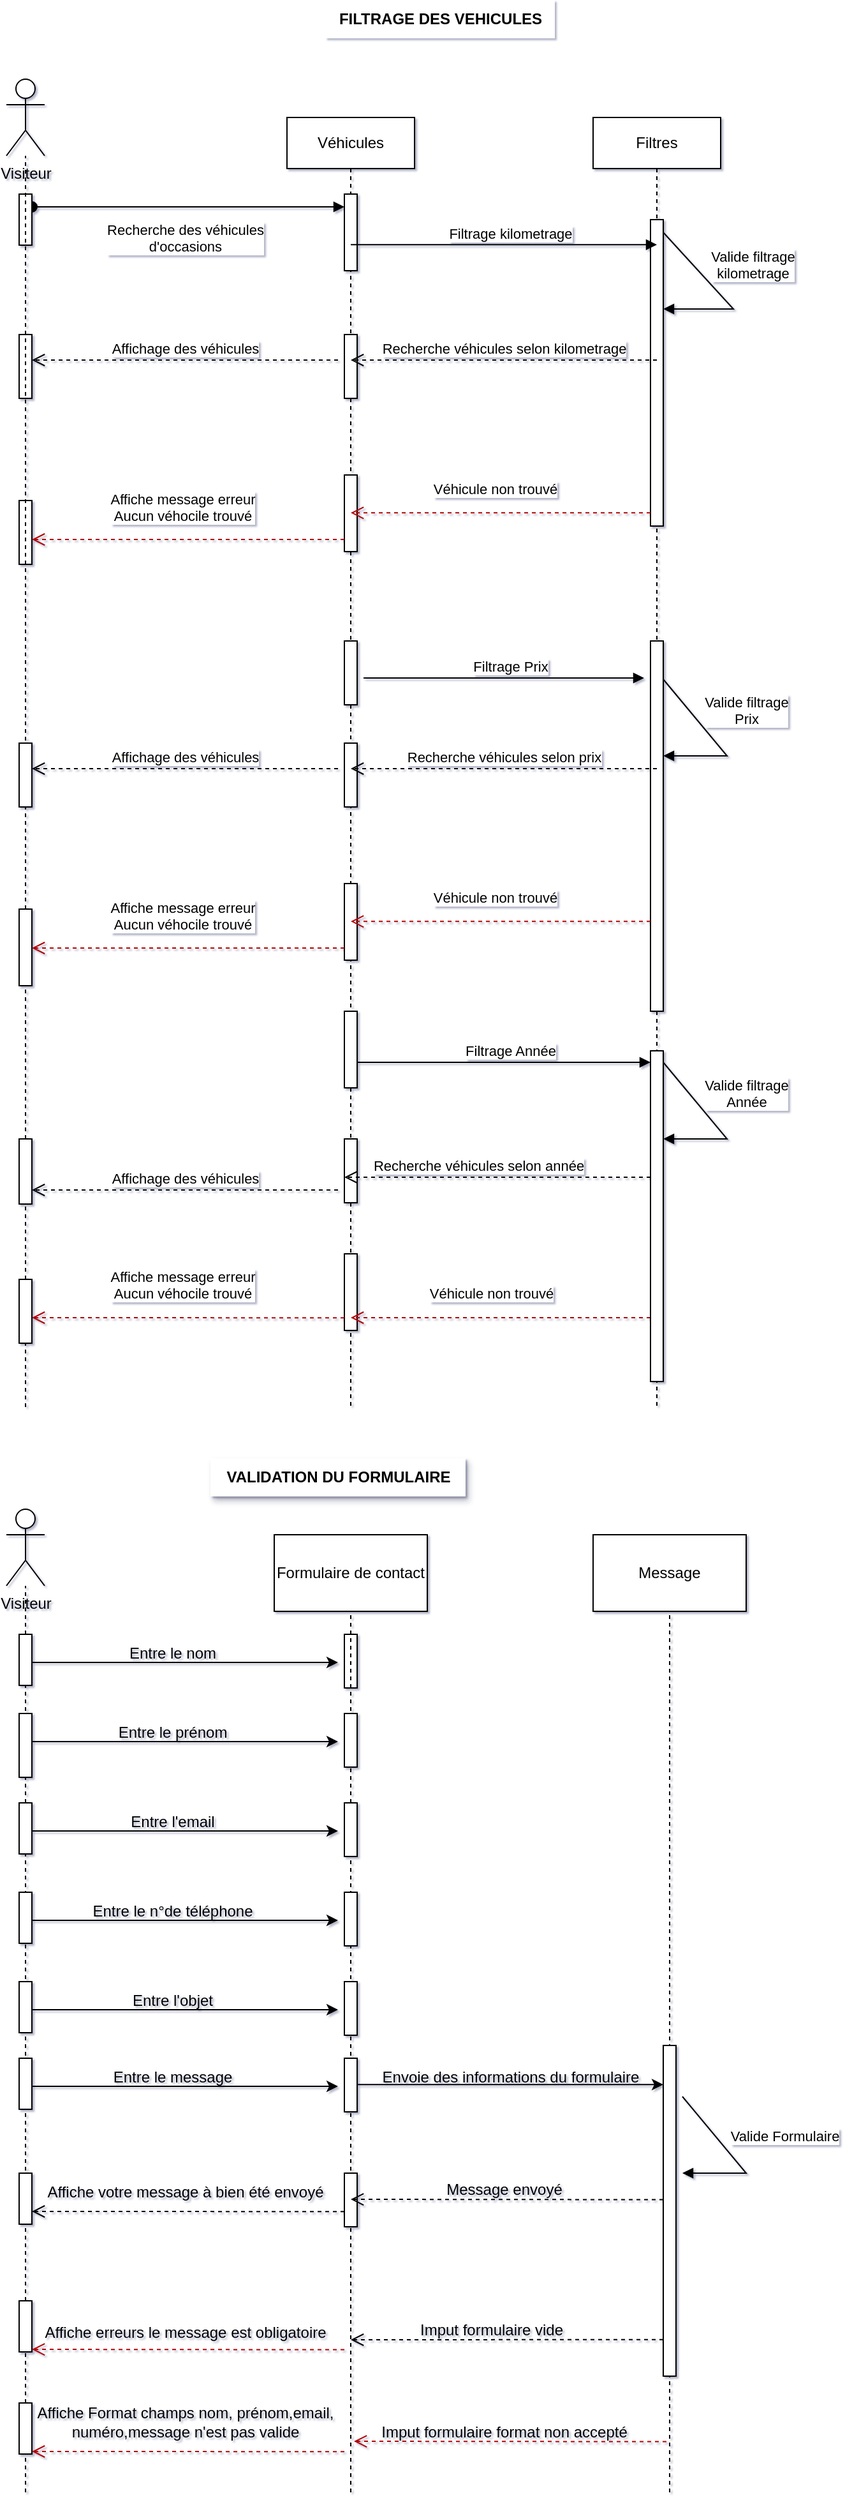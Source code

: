 <mxfile version="23.1.5" type="device">
  <diagram name="Page-1" id="2YBvvXClWsGukQMizWep">
    <mxGraphModel dx="989" dy="542" grid="1" gridSize="10" guides="1" tooltips="1" connect="1" arrows="1" fold="1" page="1" pageScale="1" pageWidth="850" pageHeight="1100" math="0" shadow="1">
      <root>
        <mxCell id="0" />
        <mxCell id="1" parent="0" />
        <mxCell id="aM9ryv3xv72pqoxQDRHE-1" value="Véhicules" style="shape=umlLifeline;perimeter=lifelinePerimeter;whiteSpace=wrap;html=1;container=0;dropTarget=0;collapsible=0;recursiveResize=0;outlineConnect=0;portConstraint=eastwest;newEdgeStyle={&quot;edgeStyle&quot;:&quot;elbowEdgeStyle&quot;,&quot;elbow&quot;:&quot;vertical&quot;,&quot;curved&quot;:0,&quot;rounded&quot;:0};" parent="1" vertex="1">
          <mxGeometry x="280" y="110" width="100" height="1010" as="geometry" />
        </mxCell>
        <mxCell id="aM9ryv3xv72pqoxQDRHE-3" value="Recherche des véhicules&lt;br&gt;d&#39;occasions" style="html=1;verticalAlign=bottom;startArrow=oval;endArrow=block;startSize=8;edgeStyle=elbowEdgeStyle;elbow=vertical;curved=0;rounded=0;" parent="aM9ryv3xv72pqoxQDRHE-1" edge="1" source="zhSEkcnn1pgGAwgqGLgB-6">
          <mxGeometry x="-0.022" y="-40" relative="1" as="geometry">
            <mxPoint x="-15" y="70" as="sourcePoint" />
            <mxPoint x="45" y="70.069" as="targetPoint" />
            <mxPoint as="offset" />
          </mxGeometry>
        </mxCell>
        <mxCell id="aM9ryv3xv72pqoxQDRHE-4" value="" style="html=1;points=[];perimeter=orthogonalPerimeter;outlineConnect=0;targetShapes=umlLifeline;portConstraint=eastwest;newEdgeStyle={&quot;edgeStyle&quot;:&quot;elbowEdgeStyle&quot;,&quot;elbow&quot;:&quot;vertical&quot;,&quot;curved&quot;:0,&quot;rounded&quot;:0};" parent="aM9ryv3xv72pqoxQDRHE-1" vertex="1">
          <mxGeometry x="45" y="170" width="10" height="50" as="geometry" />
        </mxCell>
        <mxCell id="zhSEkcnn1pgGAwgqGLgB-9" value="" style="html=1;points=[];perimeter=orthogonalPerimeter;outlineConnect=0;targetShapes=umlLifeline;portConstraint=eastwest;newEdgeStyle={&quot;edgeStyle&quot;:&quot;elbowEdgeStyle&quot;,&quot;elbow&quot;:&quot;vertical&quot;,&quot;curved&quot;:0,&quot;rounded&quot;:0};" vertex="1" parent="aM9ryv3xv72pqoxQDRHE-1">
          <mxGeometry x="45" y="60" width="10" height="60" as="geometry" />
        </mxCell>
        <mxCell id="zhSEkcnn1pgGAwgqGLgB-13" value="" style="html=1;points=[];perimeter=orthogonalPerimeter;outlineConnect=0;targetShapes=umlLifeline;portConstraint=eastwest;newEdgeStyle={&quot;edgeStyle&quot;:&quot;elbowEdgeStyle&quot;,&quot;elbow&quot;:&quot;vertical&quot;,&quot;curved&quot;:0,&quot;rounded&quot;:0};" vertex="1" parent="aM9ryv3xv72pqoxQDRHE-1">
          <mxGeometry x="45" y="280" width="10" height="60" as="geometry" />
        </mxCell>
        <mxCell id="zhSEkcnn1pgGAwgqGLgB-16" value="" style="html=1;points=[];perimeter=orthogonalPerimeter;outlineConnect=0;targetShapes=umlLifeline;portConstraint=eastwest;newEdgeStyle={&quot;edgeStyle&quot;:&quot;elbowEdgeStyle&quot;,&quot;elbow&quot;:&quot;vertical&quot;,&quot;curved&quot;:0,&quot;rounded&quot;:0};" vertex="1" parent="aM9ryv3xv72pqoxQDRHE-1">
          <mxGeometry x="45" y="410" width="10" height="50" as="geometry" />
        </mxCell>
        <mxCell id="zhSEkcnn1pgGAwgqGLgB-49" value="" style="html=1;points=[];perimeter=orthogonalPerimeter;outlineConnect=0;targetShapes=umlLifeline;portConstraint=eastwest;newEdgeStyle={&quot;edgeStyle&quot;:&quot;elbowEdgeStyle&quot;,&quot;elbow&quot;:&quot;vertical&quot;,&quot;curved&quot;:0,&quot;rounded&quot;:0};" vertex="1" parent="aM9ryv3xv72pqoxQDRHE-1">
          <mxGeometry x="45" y="890" width="10" height="60" as="geometry" />
        </mxCell>
        <mxCell id="zhSEkcnn1pgGAwgqGLgB-48" value="" style="html=1;points=[];perimeter=orthogonalPerimeter;outlineConnect=0;targetShapes=umlLifeline;portConstraint=eastwest;newEdgeStyle={&quot;edgeStyle&quot;:&quot;elbowEdgeStyle&quot;,&quot;elbow&quot;:&quot;vertical&quot;,&quot;curved&quot;:0,&quot;rounded&quot;:0};" vertex="1" parent="aM9ryv3xv72pqoxQDRHE-1">
          <mxGeometry x="45" y="800" width="10" height="50" as="geometry" />
        </mxCell>
        <mxCell id="zhSEkcnn1pgGAwgqGLgB-59" value="" style="html=1;points=[];perimeter=orthogonalPerimeter;outlineConnect=0;targetShapes=umlLifeline;portConstraint=eastwest;newEdgeStyle={&quot;edgeStyle&quot;:&quot;elbowEdgeStyle&quot;,&quot;elbow&quot;:&quot;vertical&quot;,&quot;curved&quot;:0,&quot;rounded&quot;:0};" vertex="1" parent="aM9ryv3xv72pqoxQDRHE-1">
          <mxGeometry x="45" y="700" width="10" height="60" as="geometry" />
        </mxCell>
        <mxCell id="aM9ryv3xv72pqoxQDRHE-5" value="Filtres" style="shape=umlLifeline;perimeter=lifelinePerimeter;whiteSpace=wrap;html=1;container=0;dropTarget=0;collapsible=0;recursiveResize=0;outlineConnect=0;portConstraint=eastwest;newEdgeStyle={&quot;edgeStyle&quot;:&quot;elbowEdgeStyle&quot;,&quot;elbow&quot;:&quot;vertical&quot;,&quot;curved&quot;:0,&quot;rounded&quot;:0};size=40;" parent="1" vertex="1">
          <mxGeometry x="520" y="110" width="100" height="1010" as="geometry" />
        </mxCell>
        <mxCell id="aM9ryv3xv72pqoxQDRHE-6" value="" style="html=1;points=[];perimeter=orthogonalPerimeter;outlineConnect=0;targetShapes=umlLifeline;portConstraint=eastwest;newEdgeStyle={&quot;edgeStyle&quot;:&quot;elbowEdgeStyle&quot;,&quot;elbow&quot;:&quot;vertical&quot;,&quot;curved&quot;:0,&quot;rounded&quot;:0};" parent="aM9ryv3xv72pqoxQDRHE-5" vertex="1">
          <mxGeometry x="45" y="80" width="10" height="240" as="geometry" />
        </mxCell>
        <mxCell id="zhSEkcnn1pgGAwgqGLgB-17" value="" style="html=1;points=[];perimeter=orthogonalPerimeter;outlineConnect=0;targetShapes=umlLifeline;portConstraint=eastwest;newEdgeStyle={&quot;edgeStyle&quot;:&quot;elbowEdgeStyle&quot;,&quot;elbow&quot;:&quot;vertical&quot;,&quot;curved&quot;:0,&quot;rounded&quot;:0};" vertex="1" parent="aM9ryv3xv72pqoxQDRHE-5">
          <mxGeometry x="45" y="410" width="10" height="290" as="geometry" />
        </mxCell>
        <mxCell id="aM9ryv3xv72pqoxQDRHE-7" value="Filtrage kilometrage" style="html=1;verticalAlign=bottom;endArrow=block;edgeStyle=elbowEdgeStyle;elbow=vertical;curved=0;rounded=0;" parent="1" edge="1">
          <mxGeometry x="0.042" relative="1" as="geometry">
            <mxPoint x="330" y="209.66" as="sourcePoint" />
            <Array as="points">
              <mxPoint x="415" y="209.66" />
              <mxPoint x="395" y="209.66" />
            </Array>
            <mxPoint x="570.0" y="209.66" as="targetPoint" />
            <mxPoint as="offset" />
          </mxGeometry>
        </mxCell>
        <mxCell id="aM9ryv3xv72pqoxQDRHE-8" value="Véhicule non trouvé" style="html=1;verticalAlign=bottom;endArrow=open;dashed=1;endSize=8;edgeStyle=elbowEdgeStyle;elbow=vertical;curved=0;rounded=0;fillColor=#e51400;strokeColor=#B20000;" parent="1" edge="1">
          <mxGeometry x="0.042" y="-10" relative="1" as="geometry">
            <mxPoint x="330" y="420" as="targetPoint" />
            <Array as="points">
              <mxPoint x="400" y="419.66" />
            </Array>
            <mxPoint x="565.0" y="419.66" as="sourcePoint" />
            <mxPoint as="offset" />
          </mxGeometry>
        </mxCell>
        <mxCell id="zhSEkcnn1pgGAwgqGLgB-1" value="Visiteur" style="shape=umlActor;verticalLabelPosition=bottom;verticalAlign=top;html=1;outlineConnect=0;" vertex="1" parent="1">
          <mxGeometry x="60" y="80" width="30" height="60" as="geometry" />
        </mxCell>
        <mxCell id="zhSEkcnn1pgGAwgqGLgB-5" value="FILTRAGE DES VEHICULES" style="text;html=1;align=center;verticalAlign=middle;resizable=0;points=[];autosize=1;strokeColor=none;fillColor=default;shadow=0;fontStyle=1" vertex="1" parent="1">
          <mxGeometry x="310" y="18" width="180" height="30" as="geometry" />
        </mxCell>
        <mxCell id="zhSEkcnn1pgGAwgqGLgB-6" value="" style="html=1;points=[];perimeter=orthogonalPerimeter;outlineConnect=0;targetShapes=umlLifeline;portConstraint=eastwest;newEdgeStyle={&quot;edgeStyle&quot;:&quot;elbowEdgeStyle&quot;,&quot;elbow&quot;:&quot;vertical&quot;,&quot;curved&quot;:0,&quot;rounded&quot;:0};" vertex="1" parent="1">
          <mxGeometry x="70" y="170" width="10" height="40" as="geometry" />
        </mxCell>
        <mxCell id="zhSEkcnn1pgGAwgqGLgB-7" value="" style="html=1;points=[];perimeter=orthogonalPerimeter;outlineConnect=0;targetShapes=umlLifeline;portConstraint=eastwest;newEdgeStyle={&quot;edgeStyle&quot;:&quot;elbowEdgeStyle&quot;,&quot;elbow&quot;:&quot;vertical&quot;,&quot;curved&quot;:0,&quot;rounded&quot;:0};" vertex="1" parent="1">
          <mxGeometry x="70" y="410" width="10" height="50" as="geometry" />
        </mxCell>
        <mxCell id="zhSEkcnn1pgGAwgqGLgB-8" value="" style="html=1;points=[];perimeter=orthogonalPerimeter;outlineConnect=0;targetShapes=umlLifeline;portConstraint=eastwest;newEdgeStyle={&quot;edgeStyle&quot;:&quot;elbowEdgeStyle&quot;,&quot;elbow&quot;:&quot;vertical&quot;,&quot;curved&quot;:0,&quot;rounded&quot;:0};" vertex="1" parent="1">
          <mxGeometry x="70" y="280" width="10" height="50" as="geometry" />
        </mxCell>
        <mxCell id="zhSEkcnn1pgGAwgqGLgB-11" value="Affichage des véhicules" style="html=1;verticalAlign=bottom;endArrow=open;dashed=1;endSize=8;edgeStyle=elbowEdgeStyle;elbow=vertical;curved=0;rounded=0;" edge="1" parent="1">
          <mxGeometry relative="1" as="geometry">
            <mxPoint x="80" y="300.0" as="targetPoint" />
            <Array as="points">
              <mxPoint x="155" y="300" />
            </Array>
            <mxPoint x="320" y="300" as="sourcePoint" />
          </mxGeometry>
        </mxCell>
        <mxCell id="zhSEkcnn1pgGAwgqGLgB-12" value="Recherche véhicules selon kilometrage" style="html=1;verticalAlign=bottom;endArrow=open;dashed=1;endSize=8;edgeStyle=elbowEdgeStyle;elbow=vertical;curved=0;rounded=0;" edge="1" parent="1">
          <mxGeometry relative="1" as="geometry">
            <mxPoint x="330" y="300.0" as="targetPoint" />
            <Array as="points">
              <mxPoint x="405" y="300" />
            </Array>
            <mxPoint x="570" y="300" as="sourcePoint" />
          </mxGeometry>
        </mxCell>
        <mxCell id="zhSEkcnn1pgGAwgqGLgB-14" value="Affiche message erreur&lt;br&gt;Aucun véhocile trouvé" style="html=1;verticalAlign=bottom;endArrow=open;dashed=1;endSize=8;edgeStyle=elbowEdgeStyle;elbow=vertical;curved=0;rounded=0;fillColor=#e51400;strokeColor=#B20000;" edge="1" parent="1" source="zhSEkcnn1pgGAwgqGLgB-13">
          <mxGeometry x="0.042" y="-10" relative="1" as="geometry">
            <mxPoint x="80" y="440.34" as="targetPoint" />
            <Array as="points" />
            <mxPoint x="315.0" y="440.0" as="sourcePoint" />
            <mxPoint as="offset" />
          </mxGeometry>
        </mxCell>
        <mxCell id="zhSEkcnn1pgGAwgqGLgB-15" value="" style="endArrow=none;dashed=1;html=1;rounded=0;" edge="1" parent="1" source="zhSEkcnn1pgGAwgqGLgB-52" target="zhSEkcnn1pgGAwgqGLgB-1">
          <mxGeometry width="50" height="50" relative="1" as="geometry">
            <mxPoint x="75" y="1170" as="sourcePoint" />
            <mxPoint x="220" y="335" as="targetPoint" />
            <Array as="points" />
          </mxGeometry>
        </mxCell>
        <mxCell id="zhSEkcnn1pgGAwgqGLgB-18" value="Filtrage Prix" style="html=1;verticalAlign=bottom;endArrow=block;edgeStyle=elbowEdgeStyle;elbow=vertical;curved=0;rounded=0;" edge="1" parent="1">
          <mxGeometry x="0.042" relative="1" as="geometry">
            <mxPoint x="340" y="549" as="sourcePoint" />
            <Array as="points">
              <mxPoint x="415" y="549" />
              <mxPoint x="395" y="549" />
            </Array>
            <mxPoint x="560" y="549" as="targetPoint" />
            <mxPoint as="offset" />
          </mxGeometry>
        </mxCell>
        <mxCell id="zhSEkcnn1pgGAwgqGLgB-19" value="" style="html=1;points=[];perimeter=orthogonalPerimeter;outlineConnect=0;targetShapes=umlLifeline;portConstraint=eastwest;newEdgeStyle={&quot;edgeStyle&quot;:&quot;elbowEdgeStyle&quot;,&quot;elbow&quot;:&quot;vertical&quot;,&quot;curved&quot;:0,&quot;rounded&quot;:0};" vertex="1" parent="1">
          <mxGeometry x="70" y="600" width="10" height="50" as="geometry" />
        </mxCell>
        <mxCell id="zhSEkcnn1pgGAwgqGLgB-20" value="" style="html=1;points=[];perimeter=orthogonalPerimeter;outlineConnect=0;targetShapes=umlLifeline;portConstraint=eastwest;newEdgeStyle={&quot;edgeStyle&quot;:&quot;elbowEdgeStyle&quot;,&quot;elbow&quot;:&quot;vertical&quot;,&quot;curved&quot;:0,&quot;rounded&quot;:0};" vertex="1" parent="1">
          <mxGeometry x="70" y="740" width="10" height="50" as="geometry" />
        </mxCell>
        <mxCell id="zhSEkcnn1pgGAwgqGLgB-37" value="" style="html=1;points=[];perimeter=orthogonalPerimeter;outlineConnect=0;targetShapes=umlLifeline;portConstraint=eastwest;newEdgeStyle={&quot;edgeStyle&quot;:&quot;elbowEdgeStyle&quot;,&quot;elbow&quot;:&quot;vertical&quot;,&quot;curved&quot;:0,&quot;rounded&quot;:0};" vertex="1" parent="1">
          <mxGeometry x="325" y="600" width="10" height="50" as="geometry" />
        </mxCell>
        <mxCell id="zhSEkcnn1pgGAwgqGLgB-38" value="" style="html=1;points=[];perimeter=orthogonalPerimeter;outlineConnect=0;targetShapes=umlLifeline;portConstraint=eastwest;newEdgeStyle={&quot;edgeStyle&quot;:&quot;elbowEdgeStyle&quot;,&quot;elbow&quot;:&quot;vertical&quot;,&quot;curved&quot;:0,&quot;rounded&quot;:0};" vertex="1" parent="1">
          <mxGeometry x="325" y="710" width="10" height="60" as="geometry" />
        </mxCell>
        <mxCell id="zhSEkcnn1pgGAwgqGLgB-39" value="Véhicule non trouvé" style="html=1;verticalAlign=bottom;endArrow=open;dashed=1;endSize=8;edgeStyle=elbowEdgeStyle;elbow=vertical;curved=0;rounded=0;fillColor=#e51400;strokeColor=#B20000;" edge="1" parent="1">
          <mxGeometry x="0.042" y="-10" relative="1" as="geometry">
            <mxPoint x="330" y="740" as="targetPoint" />
            <Array as="points">
              <mxPoint x="400" y="739.66" />
            </Array>
            <mxPoint x="565.0" y="739.66" as="sourcePoint" />
            <mxPoint as="offset" />
          </mxGeometry>
        </mxCell>
        <mxCell id="zhSEkcnn1pgGAwgqGLgB-40" value="" style="html=1;points=[];perimeter=orthogonalPerimeter;outlineConnect=0;targetShapes=umlLifeline;portConstraint=eastwest;newEdgeStyle={&quot;edgeStyle&quot;:&quot;elbowEdgeStyle&quot;,&quot;elbow&quot;:&quot;vertical&quot;,&quot;curved&quot;:0,&quot;rounded&quot;:0};" vertex="1" parent="1">
          <mxGeometry x="70" y="730" width="10" height="60" as="geometry" />
        </mxCell>
        <mxCell id="zhSEkcnn1pgGAwgqGLgB-41" value="" style="html=1;points=[];perimeter=orthogonalPerimeter;outlineConnect=0;targetShapes=umlLifeline;portConstraint=eastwest;newEdgeStyle={&quot;edgeStyle&quot;:&quot;elbowEdgeStyle&quot;,&quot;elbow&quot;:&quot;vertical&quot;,&quot;curved&quot;:0,&quot;rounded&quot;:0};" vertex="1" parent="1">
          <mxGeometry x="70" y="600" width="10" height="50" as="geometry" />
        </mxCell>
        <mxCell id="zhSEkcnn1pgGAwgqGLgB-42" value="Affichage des véhicules" style="html=1;verticalAlign=bottom;endArrow=open;dashed=1;endSize=8;edgeStyle=elbowEdgeStyle;elbow=vertical;curved=0;rounded=0;" edge="1" parent="1">
          <mxGeometry relative="1" as="geometry">
            <mxPoint x="80" y="620.0" as="targetPoint" />
            <Array as="points">
              <mxPoint x="155" y="620" />
            </Array>
            <mxPoint x="320" y="620" as="sourcePoint" />
          </mxGeometry>
        </mxCell>
        <mxCell id="zhSEkcnn1pgGAwgqGLgB-43" value="Recherche véhicules selon prix" style="html=1;verticalAlign=bottom;endArrow=open;dashed=1;endSize=8;edgeStyle=elbowEdgeStyle;elbow=vertical;curved=0;rounded=0;" edge="1" parent="1">
          <mxGeometry relative="1" as="geometry">
            <mxPoint x="330" y="620.0" as="targetPoint" />
            <Array as="points">
              <mxPoint x="405" y="620" />
            </Array>
            <mxPoint x="570" y="620" as="sourcePoint" />
          </mxGeometry>
        </mxCell>
        <mxCell id="zhSEkcnn1pgGAwgqGLgB-44" value="Affiche message erreur&lt;br&gt;Aucun véhocile trouvé" style="html=1;verticalAlign=bottom;endArrow=open;dashed=1;endSize=8;edgeStyle=elbowEdgeStyle;elbow=vertical;curved=0;rounded=0;fillColor=#e51400;strokeColor=#B20000;" edge="1" source="zhSEkcnn1pgGAwgqGLgB-38" parent="1">
          <mxGeometry x="0.042" y="-10" relative="1" as="geometry">
            <mxPoint x="80" y="760.34" as="targetPoint" />
            <Array as="points" />
            <mxPoint x="315.0" y="760" as="sourcePoint" />
            <mxPoint as="offset" />
          </mxGeometry>
        </mxCell>
        <mxCell id="zhSEkcnn1pgGAwgqGLgB-45" value="Filtrage Année" style="html=1;verticalAlign=bottom;endArrow=block;edgeStyle=elbowEdgeStyle;elbow=vertical;curved=0;rounded=0;" edge="1" parent="1" source="zhSEkcnn1pgGAwgqGLgB-59">
          <mxGeometry x="0.042" relative="1" as="geometry">
            <mxPoint x="345" y="850" as="sourcePoint" />
            <Array as="points">
              <mxPoint x="420" y="850" />
              <mxPoint x="400" y="850" />
            </Array>
            <mxPoint x="565" y="850" as="targetPoint" />
            <mxPoint as="offset" />
          </mxGeometry>
        </mxCell>
        <mxCell id="zhSEkcnn1pgGAwgqGLgB-47" value="" style="html=1;points=[];perimeter=orthogonalPerimeter;outlineConnect=0;targetShapes=umlLifeline;portConstraint=eastwest;newEdgeStyle={&quot;edgeStyle&quot;:&quot;elbowEdgeStyle&quot;,&quot;elbow&quot;:&quot;vertical&quot;,&quot;curved&quot;:0,&quot;rounded&quot;:0};" vertex="1" parent="1">
          <mxGeometry x="70" y="1020" width="10" height="11" as="geometry" />
        </mxCell>
        <mxCell id="zhSEkcnn1pgGAwgqGLgB-50" value="Véhicule non trouvé" style="html=1;verticalAlign=bottom;endArrow=open;dashed=1;endSize=8;edgeStyle=elbowEdgeStyle;elbow=vertical;curved=0;rounded=0;fillColor=#e51400;strokeColor=#B20000;" edge="1" parent="1">
          <mxGeometry x="0.062" y="-10" relative="1" as="geometry">
            <mxPoint x="330" y="1050.34" as="targetPoint" />
            <Array as="points">
              <mxPoint x="400" y="1050" />
            </Array>
            <mxPoint x="565.0" y="1050.0" as="sourcePoint" />
            <mxPoint as="offset" />
          </mxGeometry>
        </mxCell>
        <mxCell id="zhSEkcnn1pgGAwgqGLgB-53" value="Affichage des véhicules" style="html=1;verticalAlign=bottom;endArrow=open;dashed=1;endSize=8;edgeStyle=elbowEdgeStyle;elbow=vertical;curved=0;rounded=0;" edge="1" parent="1">
          <mxGeometry relative="1" as="geometry">
            <mxPoint x="80" y="950" as="targetPoint" />
            <Array as="points">
              <mxPoint x="155" y="950" />
            </Array>
            <mxPoint x="320" y="950" as="sourcePoint" />
          </mxGeometry>
        </mxCell>
        <mxCell id="zhSEkcnn1pgGAwgqGLgB-54" value="Recherche véhicules selon année" style="html=1;verticalAlign=bottom;endArrow=open;dashed=1;endSize=8;edgeStyle=elbowEdgeStyle;elbow=vertical;curved=0;rounded=0;" edge="1" parent="1">
          <mxGeometry x="0.125" relative="1" as="geometry">
            <mxPoint x="325" y="940" as="targetPoint" />
            <Array as="points">
              <mxPoint x="400" y="940" />
            </Array>
            <mxPoint x="565" y="940" as="sourcePoint" />
            <mxPoint as="offset" />
          </mxGeometry>
        </mxCell>
        <mxCell id="zhSEkcnn1pgGAwgqGLgB-55" value="Affiche message erreur&lt;br&gt;Aucun véhocile trouvé" style="html=1;verticalAlign=bottom;endArrow=open;dashed=1;endSize=8;edgeStyle=elbowEdgeStyle;elbow=vertical;curved=0;rounded=0;fillColor=#e51400;strokeColor=#B20000;" edge="1" parent="1">
          <mxGeometry x="0.042" y="-10" relative="1" as="geometry">
            <mxPoint x="80" y="1050" as="targetPoint" />
            <Array as="points" />
            <mxPoint x="325" y="1050.108" as="sourcePoint" />
            <mxPoint as="offset" />
          </mxGeometry>
        </mxCell>
        <mxCell id="zhSEkcnn1pgGAwgqGLgB-56" value="" style="html=1;points=[];perimeter=orthogonalPerimeter;outlineConnect=0;targetShapes=umlLifeline;portConstraint=eastwest;newEdgeStyle={&quot;edgeStyle&quot;:&quot;elbowEdgeStyle&quot;,&quot;elbow&quot;:&quot;vertical&quot;,&quot;curved&quot;:0,&quot;rounded&quot;:0};" vertex="1" parent="1">
          <mxGeometry x="565" y="841" width="10" height="259" as="geometry" />
        </mxCell>
        <mxCell id="zhSEkcnn1pgGAwgqGLgB-57" value="" style="endArrow=none;dashed=1;html=1;rounded=0;" edge="1" parent="1" target="zhSEkcnn1pgGAwgqGLgB-51">
          <mxGeometry width="50" height="50" relative="1" as="geometry">
            <mxPoint x="75" y="1120" as="sourcePoint" />
            <mxPoint x="75" y="1100" as="targetPoint" />
            <Array as="points" />
          </mxGeometry>
        </mxCell>
        <mxCell id="zhSEkcnn1pgGAwgqGLgB-51" value="" style="html=1;points=[];perimeter=orthogonalPerimeter;outlineConnect=0;targetShapes=umlLifeline;portConstraint=eastwest;newEdgeStyle={&quot;edgeStyle&quot;:&quot;elbowEdgeStyle&quot;,&quot;elbow&quot;:&quot;vertical&quot;,&quot;curved&quot;:0,&quot;rounded&quot;:0};" vertex="1" parent="1">
          <mxGeometry x="70" y="1020" width="10" height="50" as="geometry" />
        </mxCell>
        <mxCell id="zhSEkcnn1pgGAwgqGLgB-58" value="" style="endArrow=none;dashed=1;html=1;rounded=0;" edge="1" parent="1" source="zhSEkcnn1pgGAwgqGLgB-51" target="zhSEkcnn1pgGAwgqGLgB-52">
          <mxGeometry width="50" height="50" relative="1" as="geometry">
            <mxPoint x="75" y="980" as="sourcePoint" />
            <mxPoint x="75" y="140" as="targetPoint" />
            <Array as="points">
              <mxPoint x="75" y="1010" />
            </Array>
          </mxGeometry>
        </mxCell>
        <mxCell id="zhSEkcnn1pgGAwgqGLgB-52" value="" style="html=1;points=[];perimeter=orthogonalPerimeter;outlineConnect=0;targetShapes=umlLifeline;portConstraint=eastwest;newEdgeStyle={&quot;edgeStyle&quot;:&quot;elbowEdgeStyle&quot;,&quot;elbow&quot;:&quot;vertical&quot;,&quot;curved&quot;:0,&quot;rounded&quot;:0};" vertex="1" parent="1">
          <mxGeometry x="70" y="910" width="10" height="51" as="geometry" />
        </mxCell>
        <mxCell id="zhSEkcnn1pgGAwgqGLgB-60" value="Valide filtrage&lt;br&gt;Prix" style="html=1;verticalAlign=bottom;endArrow=block;edgeStyle=elbowEdgeStyle;elbow=vertical;curved=0;rounded=0;" edge="1" parent="1" target="zhSEkcnn1pgGAwgqGLgB-17">
          <mxGeometry x="0.129" y="24" relative="1" as="geometry">
            <mxPoint x="575.0" y="550.0" as="sourcePoint" />
            <Array as="points">
              <mxPoint x="625" y="610" />
            </Array>
            <mxPoint x="675" y="610" as="targetPoint" />
            <mxPoint as="offset" />
          </mxGeometry>
        </mxCell>
        <mxCell id="zhSEkcnn1pgGAwgqGLgB-61" value="Valide filtrage&lt;br&gt;kilometrage" style="html=1;verticalAlign=bottom;endArrow=block;edgeStyle=elbowEdgeStyle;elbow=vertical;curved=0;rounded=0;" edge="1" parent="1">
          <mxGeometry x="0.129" y="24" relative="1" as="geometry">
            <mxPoint x="575.0" y="200.0" as="sourcePoint" />
            <Array as="points">
              <mxPoint x="630" y="260" />
            </Array>
            <mxPoint x="575" y="260" as="targetPoint" />
            <mxPoint as="offset" />
          </mxGeometry>
        </mxCell>
        <mxCell id="zhSEkcnn1pgGAwgqGLgB-62" value="Valide filtrage&lt;br&gt;Année" style="html=1;verticalAlign=bottom;endArrow=block;edgeStyle=elbowEdgeStyle;elbow=vertical;curved=0;rounded=0;" edge="1" parent="1">
          <mxGeometry x="0.129" y="24" relative="1" as="geometry">
            <mxPoint x="575.0" y="850.0" as="sourcePoint" />
            <Array as="points">
              <mxPoint x="625" y="910" />
            </Array>
            <mxPoint x="575" y="910" as="targetPoint" />
            <mxPoint as="offset" />
          </mxGeometry>
        </mxCell>
        <mxCell id="zhSEkcnn1pgGAwgqGLgB-63" value="VALIDATION DU FORMULAIRE" style="text;html=1;align=center;verticalAlign=middle;resizable=0;points=[];autosize=1;strokeColor=none;fillColor=default;fontStyle=1;shadow=1;" vertex="1" parent="1">
          <mxGeometry x="220" y="1160" width="200" height="30" as="geometry" />
        </mxCell>
        <mxCell id="zhSEkcnn1pgGAwgqGLgB-64" value="Visiteur" style="shape=umlActor;verticalLabelPosition=bottom;verticalAlign=top;html=1;outlineConnect=0;" vertex="1" parent="1">
          <mxGeometry x="60" y="1200" width="30" height="60" as="geometry" />
        </mxCell>
        <mxCell id="zhSEkcnn1pgGAwgqGLgB-66" value="" style="html=1;points=[];perimeter=orthogonalPerimeter;outlineConnect=0;targetShapes=umlLifeline;portConstraint=eastwest;newEdgeStyle={&quot;edgeStyle&quot;:&quot;elbowEdgeStyle&quot;,&quot;elbow&quot;:&quot;vertical&quot;,&quot;curved&quot;:0,&quot;rounded&quot;:0};" vertex="1" parent="1">
          <mxGeometry x="70" y="1430" width="10" height="40" as="geometry" />
        </mxCell>
        <mxCell id="zhSEkcnn1pgGAwgqGLgB-67" value="" style="html=1;points=[];perimeter=orthogonalPerimeter;outlineConnect=0;targetShapes=umlLifeline;portConstraint=eastwest;newEdgeStyle={&quot;edgeStyle&quot;:&quot;elbowEdgeStyle&quot;,&quot;elbow&quot;:&quot;vertical&quot;,&quot;curved&quot;:0,&quot;rounded&quot;:0};" vertex="1" parent="1">
          <mxGeometry x="70" y="1360" width="10" height="50" as="geometry" />
        </mxCell>
        <mxCell id="zhSEkcnn1pgGAwgqGLgB-68" value="" style="html=1;points=[];perimeter=orthogonalPerimeter;outlineConnect=0;targetShapes=umlLifeline;portConstraint=eastwest;newEdgeStyle={&quot;edgeStyle&quot;:&quot;elbowEdgeStyle&quot;,&quot;elbow&quot;:&quot;vertical&quot;,&quot;curved&quot;:0,&quot;rounded&quot;:0};" vertex="1" parent="1">
          <mxGeometry x="70" y="1570" width="10" height="40" as="geometry" />
        </mxCell>
        <mxCell id="zhSEkcnn1pgGAwgqGLgB-69" value="" style="html=1;points=[];perimeter=orthogonalPerimeter;outlineConnect=0;targetShapes=umlLifeline;portConstraint=eastwest;newEdgeStyle={&quot;edgeStyle&quot;:&quot;elbowEdgeStyle&quot;,&quot;elbow&quot;:&quot;vertical&quot;,&quot;curved&quot;:0,&quot;rounded&quot;:0};" vertex="1" parent="1">
          <mxGeometry x="70" y="1720" width="10" height="40" as="geometry" />
        </mxCell>
        <mxCell id="zhSEkcnn1pgGAwgqGLgB-70" value="" style="html=1;points=[];perimeter=orthogonalPerimeter;outlineConnect=0;targetShapes=umlLifeline;portConstraint=eastwest;newEdgeStyle={&quot;edgeStyle&quot;:&quot;elbowEdgeStyle&quot;,&quot;elbow&quot;:&quot;vertical&quot;,&quot;curved&quot;:0,&quot;rounded&quot;:0};" vertex="1" parent="1">
          <mxGeometry x="70" y="1630" width="10" height="40" as="geometry" />
        </mxCell>
        <mxCell id="zhSEkcnn1pgGAwgqGLgB-71" value="" style="html=1;points=[];perimeter=orthogonalPerimeter;outlineConnect=0;targetShapes=umlLifeline;portConstraint=eastwest;newEdgeStyle={&quot;edgeStyle&quot;:&quot;elbowEdgeStyle&quot;,&quot;elbow&quot;:&quot;vertical&quot;,&quot;curved&quot;:0,&quot;rounded&quot;:0};" vertex="1" parent="1">
          <mxGeometry x="70" y="1500" width="10" height="40" as="geometry" />
        </mxCell>
        <mxCell id="zhSEkcnn1pgGAwgqGLgB-72" value="" style="endArrow=none;dashed=1;html=1;rounded=0;" edge="1" parent="1" source="zhSEkcnn1pgGAwgqGLgB-65" target="zhSEkcnn1pgGAwgqGLgB-64">
          <mxGeometry width="50" height="50" relative="1" as="geometry">
            <mxPoint x="75" y="1830" as="sourcePoint" />
            <mxPoint x="140" y="1780" as="targetPoint" />
          </mxGeometry>
        </mxCell>
        <mxCell id="zhSEkcnn1pgGAwgqGLgB-73" value="" style="endArrow=classic;html=1;rounded=0;" edge="1" parent="1">
          <mxGeometry width="50" height="50" relative="1" as="geometry">
            <mxPoint x="80" y="1320" as="sourcePoint" />
            <mxPoint x="320" y="1320" as="targetPoint" />
          </mxGeometry>
        </mxCell>
        <mxCell id="zhSEkcnn1pgGAwgqGLgB-74" value="Entre le nom" style="text;html=1;align=center;verticalAlign=middle;resizable=0;points=[];autosize=1;strokeColor=none;fillColor=none;" vertex="1" parent="1">
          <mxGeometry x="145" y="1298" width="90" height="30" as="geometry" />
        </mxCell>
        <mxCell id="zhSEkcnn1pgGAwgqGLgB-75" value="" style="html=1;points=[];perimeter=orthogonalPerimeter;outlineConnect=0;targetShapes=umlLifeline;portConstraint=eastwest;newEdgeStyle={&quot;edgeStyle&quot;:&quot;elbowEdgeStyle&quot;,&quot;elbow&quot;:&quot;vertical&quot;,&quot;curved&quot;:0,&quot;rounded&quot;:0};" vertex="1" parent="1">
          <mxGeometry x="325" y="1298" width="10" height="42" as="geometry" />
        </mxCell>
        <mxCell id="zhSEkcnn1pgGAwgqGLgB-76" value="" style="endArrow=none;dashed=1;html=1;rounded=0;" edge="1" parent="1" source="zhSEkcnn1pgGAwgqGLgB-77">
          <mxGeometry width="50" height="50" relative="1" as="geometry">
            <mxPoint x="330" y="1840" as="sourcePoint" />
            <mxPoint x="330" y="1268.621" as="targetPoint" />
          </mxGeometry>
        </mxCell>
        <mxCell id="zhSEkcnn1pgGAwgqGLgB-78" value="" style="endArrow=none;dashed=1;html=1;rounded=0;" edge="1" parent="1" target="zhSEkcnn1pgGAwgqGLgB-77">
          <mxGeometry width="50" height="50" relative="1" as="geometry">
            <mxPoint x="330" y="1970" as="sourcePoint" />
            <mxPoint x="330" y="1268.621" as="targetPoint" />
          </mxGeometry>
        </mxCell>
        <mxCell id="zhSEkcnn1pgGAwgqGLgB-77" value="Formulaire de contact" style="whiteSpace=wrap;html=1;" vertex="1" parent="1">
          <mxGeometry x="270" y="1220" width="120" height="60" as="geometry" />
        </mxCell>
        <mxCell id="zhSEkcnn1pgGAwgqGLgB-79" value="" style="endArrow=none;dashed=1;html=1;rounded=0;" edge="1" parent="1" source="zhSEkcnn1pgGAwgqGLgB-114" target="zhSEkcnn1pgGAwgqGLgB-65">
          <mxGeometry width="50" height="50" relative="1" as="geometry">
            <mxPoint x="75" y="1970" as="sourcePoint" />
            <mxPoint x="75" y="1260" as="targetPoint" />
          </mxGeometry>
        </mxCell>
        <mxCell id="zhSEkcnn1pgGAwgqGLgB-65" value="" style="html=1;points=[];perimeter=orthogonalPerimeter;outlineConnect=0;targetShapes=umlLifeline;portConstraint=eastwest;newEdgeStyle={&quot;edgeStyle&quot;:&quot;elbowEdgeStyle&quot;,&quot;elbow&quot;:&quot;vertical&quot;,&quot;curved&quot;:0,&quot;rounded&quot;:0};" vertex="1" parent="1">
          <mxGeometry x="70" y="1298" width="10" height="40" as="geometry" />
        </mxCell>
        <mxCell id="zhSEkcnn1pgGAwgqGLgB-80" value="" style="endArrow=classic;html=1;rounded=0;" edge="1" parent="1">
          <mxGeometry width="50" height="50" relative="1" as="geometry">
            <mxPoint x="80" y="1382" as="sourcePoint" />
            <mxPoint x="320" y="1382" as="targetPoint" />
          </mxGeometry>
        </mxCell>
        <mxCell id="zhSEkcnn1pgGAwgqGLgB-81" value="Entre le prénom" style="text;html=1;align=center;verticalAlign=middle;resizable=0;points=[];autosize=1;strokeColor=none;fillColor=none;" vertex="1" parent="1">
          <mxGeometry x="135" y="1360" width="110" height="30" as="geometry" />
        </mxCell>
        <mxCell id="zhSEkcnn1pgGAwgqGLgB-82" value="" style="html=1;points=[];perimeter=orthogonalPerimeter;outlineConnect=0;targetShapes=umlLifeline;portConstraint=eastwest;newEdgeStyle={&quot;edgeStyle&quot;:&quot;elbowEdgeStyle&quot;,&quot;elbow&quot;:&quot;vertical&quot;,&quot;curved&quot;:0,&quot;rounded&quot;:0};" vertex="1" parent="1">
          <mxGeometry x="325" y="1360" width="10" height="42" as="geometry" />
        </mxCell>
        <mxCell id="zhSEkcnn1pgGAwgqGLgB-83" value="" style="html=1;points=[];perimeter=orthogonalPerimeter;outlineConnect=0;targetShapes=umlLifeline;portConstraint=eastwest;newEdgeStyle={&quot;edgeStyle&quot;:&quot;elbowEdgeStyle&quot;,&quot;elbow&quot;:&quot;vertical&quot;,&quot;curved&quot;:0,&quot;rounded&quot;:0};" vertex="1" parent="1">
          <mxGeometry x="70" y="1360" width="10" height="50" as="geometry" />
        </mxCell>
        <mxCell id="zhSEkcnn1pgGAwgqGLgB-84" value="" style="endArrow=classic;html=1;rounded=0;" edge="1" parent="1">
          <mxGeometry width="50" height="50" relative="1" as="geometry">
            <mxPoint x="80" y="1452" as="sourcePoint" />
            <mxPoint x="320" y="1452" as="targetPoint" />
          </mxGeometry>
        </mxCell>
        <mxCell id="zhSEkcnn1pgGAwgqGLgB-85" value="Entre l&#39;email" style="text;html=1;align=center;verticalAlign=middle;resizable=0;points=[];autosize=1;strokeColor=none;fillColor=none;" vertex="1" parent="1">
          <mxGeometry x="145" y="1430" width="90" height="30" as="geometry" />
        </mxCell>
        <mxCell id="zhSEkcnn1pgGAwgqGLgB-86" value="" style="html=1;points=[];perimeter=orthogonalPerimeter;outlineConnect=0;targetShapes=umlLifeline;portConstraint=eastwest;newEdgeStyle={&quot;edgeStyle&quot;:&quot;elbowEdgeStyle&quot;,&quot;elbow&quot;:&quot;vertical&quot;,&quot;curved&quot;:0,&quot;rounded&quot;:0};" vertex="1" parent="1">
          <mxGeometry x="325" y="1430" width="10" height="42" as="geometry" />
        </mxCell>
        <mxCell id="zhSEkcnn1pgGAwgqGLgB-87" value="" style="html=1;points=[];perimeter=orthogonalPerimeter;outlineConnect=0;targetShapes=umlLifeline;portConstraint=eastwest;newEdgeStyle={&quot;edgeStyle&quot;:&quot;elbowEdgeStyle&quot;,&quot;elbow&quot;:&quot;vertical&quot;,&quot;curved&quot;:0,&quot;rounded&quot;:0};" vertex="1" parent="1">
          <mxGeometry x="70" y="1430" width="10" height="40" as="geometry" />
        </mxCell>
        <mxCell id="zhSEkcnn1pgGAwgqGLgB-88" value="" style="endArrow=classic;html=1;rounded=0;" edge="1" parent="1">
          <mxGeometry width="50" height="50" relative="1" as="geometry">
            <mxPoint x="80" y="1522" as="sourcePoint" />
            <mxPoint x="320" y="1522" as="targetPoint" />
          </mxGeometry>
        </mxCell>
        <mxCell id="zhSEkcnn1pgGAwgqGLgB-89" value="Entre le n°de téléphone" style="text;html=1;align=center;verticalAlign=middle;resizable=0;points=[];autosize=1;strokeColor=none;fillColor=none;" vertex="1" parent="1">
          <mxGeometry x="115" y="1500" width="150" height="30" as="geometry" />
        </mxCell>
        <mxCell id="zhSEkcnn1pgGAwgqGLgB-90" value="" style="html=1;points=[];perimeter=orthogonalPerimeter;outlineConnect=0;targetShapes=umlLifeline;portConstraint=eastwest;newEdgeStyle={&quot;edgeStyle&quot;:&quot;elbowEdgeStyle&quot;,&quot;elbow&quot;:&quot;vertical&quot;,&quot;curved&quot;:0,&quot;rounded&quot;:0};" vertex="1" parent="1">
          <mxGeometry x="325" y="1500" width="10" height="42" as="geometry" />
        </mxCell>
        <mxCell id="zhSEkcnn1pgGAwgqGLgB-91" value="" style="html=1;points=[];perimeter=orthogonalPerimeter;outlineConnect=0;targetShapes=umlLifeline;portConstraint=eastwest;newEdgeStyle={&quot;edgeStyle&quot;:&quot;elbowEdgeStyle&quot;,&quot;elbow&quot;:&quot;vertical&quot;,&quot;curved&quot;:0,&quot;rounded&quot;:0};" vertex="1" parent="1">
          <mxGeometry x="70" y="1500" width="10" height="40" as="geometry" />
        </mxCell>
        <mxCell id="zhSEkcnn1pgGAwgqGLgB-92" value="" style="endArrow=classic;html=1;rounded=0;" edge="1" parent="1">
          <mxGeometry width="50" height="50" relative="1" as="geometry">
            <mxPoint x="80" y="1592" as="sourcePoint" />
            <mxPoint x="320" y="1592" as="targetPoint" />
          </mxGeometry>
        </mxCell>
        <mxCell id="zhSEkcnn1pgGAwgqGLgB-93" value="Entre l&#39;objet" style="text;html=1;align=center;verticalAlign=middle;resizable=0;points=[];autosize=1;strokeColor=none;fillColor=none;" vertex="1" parent="1">
          <mxGeometry x="145" y="1570" width="90" height="30" as="geometry" />
        </mxCell>
        <mxCell id="zhSEkcnn1pgGAwgqGLgB-94" value="" style="html=1;points=[];perimeter=orthogonalPerimeter;outlineConnect=0;targetShapes=umlLifeline;portConstraint=eastwest;newEdgeStyle={&quot;edgeStyle&quot;:&quot;elbowEdgeStyle&quot;,&quot;elbow&quot;:&quot;vertical&quot;,&quot;curved&quot;:0,&quot;rounded&quot;:0};" vertex="1" parent="1">
          <mxGeometry x="325" y="1570" width="10" height="42" as="geometry" />
        </mxCell>
        <mxCell id="zhSEkcnn1pgGAwgqGLgB-95" value="" style="html=1;points=[];perimeter=orthogonalPerimeter;outlineConnect=0;targetShapes=umlLifeline;portConstraint=eastwest;newEdgeStyle={&quot;edgeStyle&quot;:&quot;elbowEdgeStyle&quot;,&quot;elbow&quot;:&quot;vertical&quot;,&quot;curved&quot;:0,&quot;rounded&quot;:0};" vertex="1" parent="1">
          <mxGeometry x="70" y="1570" width="10" height="40" as="geometry" />
        </mxCell>
        <mxCell id="zhSEkcnn1pgGAwgqGLgB-96" value="" style="endArrow=classic;html=1;rounded=0;" edge="1" parent="1">
          <mxGeometry width="50" height="50" relative="1" as="geometry">
            <mxPoint x="80" y="1652" as="sourcePoint" />
            <mxPoint x="320" y="1652" as="targetPoint" />
          </mxGeometry>
        </mxCell>
        <mxCell id="zhSEkcnn1pgGAwgqGLgB-97" value="Entre le message" style="text;html=1;align=center;verticalAlign=middle;resizable=0;points=[];autosize=1;strokeColor=none;fillColor=none;" vertex="1" parent="1">
          <mxGeometry x="130" y="1630" width="120" height="30" as="geometry" />
        </mxCell>
        <mxCell id="zhSEkcnn1pgGAwgqGLgB-98" value="" style="html=1;points=[];perimeter=orthogonalPerimeter;outlineConnect=0;targetShapes=umlLifeline;portConstraint=eastwest;newEdgeStyle={&quot;edgeStyle&quot;:&quot;elbowEdgeStyle&quot;,&quot;elbow&quot;:&quot;vertical&quot;,&quot;curved&quot;:0,&quot;rounded&quot;:0};" vertex="1" parent="1">
          <mxGeometry x="325" y="1630" width="10" height="42" as="geometry" />
        </mxCell>
        <mxCell id="zhSEkcnn1pgGAwgqGLgB-99" value="" style="html=1;points=[];perimeter=orthogonalPerimeter;outlineConnect=0;targetShapes=umlLifeline;portConstraint=eastwest;newEdgeStyle={&quot;edgeStyle&quot;:&quot;elbowEdgeStyle&quot;,&quot;elbow&quot;:&quot;vertical&quot;,&quot;curved&quot;:0,&quot;rounded&quot;:0};" vertex="1" parent="1">
          <mxGeometry x="70" y="1630" width="10" height="40" as="geometry" />
        </mxCell>
        <mxCell id="zhSEkcnn1pgGAwgqGLgB-101" value="Affiche votre message à bien été envoyé" style="text;html=1;align=center;verticalAlign=middle;resizable=0;points=[];autosize=1;strokeColor=none;fillColor=none;" vertex="1" parent="1">
          <mxGeometry x="80" y="1720" width="240" height="30" as="geometry" />
        </mxCell>
        <mxCell id="zhSEkcnn1pgGAwgqGLgB-102" value="" style="html=1;points=[];perimeter=orthogonalPerimeter;outlineConnect=0;targetShapes=umlLifeline;portConstraint=eastwest;newEdgeStyle={&quot;edgeStyle&quot;:&quot;elbowEdgeStyle&quot;,&quot;elbow&quot;:&quot;vertical&quot;,&quot;curved&quot;:0,&quot;rounded&quot;:0};" vertex="1" parent="1">
          <mxGeometry x="325" y="1720" width="10" height="42" as="geometry" />
        </mxCell>
        <mxCell id="zhSEkcnn1pgGAwgqGLgB-103" value="" style="html=1;points=[];perimeter=orthogonalPerimeter;outlineConnect=0;targetShapes=umlLifeline;portConstraint=eastwest;newEdgeStyle={&quot;edgeStyle&quot;:&quot;elbowEdgeStyle&quot;,&quot;elbow&quot;:&quot;vertical&quot;,&quot;curved&quot;:0,&quot;rounded&quot;:0};" vertex="1" parent="1">
          <mxGeometry x="70" y="1720" width="10" height="40" as="geometry" />
        </mxCell>
        <mxCell id="zhSEkcnn1pgGAwgqGLgB-104" value="Envoie des informations du formulaire" style="text;html=1;align=center;verticalAlign=middle;resizable=0;points=[];autosize=1;strokeColor=none;fillColor=none;" vertex="1" parent="1">
          <mxGeometry x="345" y="1630" width="220" height="30" as="geometry" />
        </mxCell>
        <mxCell id="zhSEkcnn1pgGAwgqGLgB-105" value="" style="endArrow=classic;html=1;rounded=0;" edge="1" parent="1">
          <mxGeometry width="50" height="50" relative="1" as="geometry">
            <mxPoint x="335" y="1650.66" as="sourcePoint" />
            <mxPoint x="575" y="1650.66" as="targetPoint" />
          </mxGeometry>
        </mxCell>
        <mxCell id="zhSEkcnn1pgGAwgqGLgB-106" value="Message" style="whiteSpace=wrap;html=1;" vertex="1" parent="1">
          <mxGeometry x="520" y="1220" width="120" height="60" as="geometry" />
        </mxCell>
        <mxCell id="zhSEkcnn1pgGAwgqGLgB-107" value="" style="endArrow=none;dashed=1;html=1;rounded=0;" edge="1" parent="1">
          <mxGeometry width="50" height="50" relative="1" as="geometry">
            <mxPoint x="580" y="1970" as="sourcePoint" />
            <mxPoint x="580" y="1280" as="targetPoint" />
          </mxGeometry>
        </mxCell>
        <mxCell id="zhSEkcnn1pgGAwgqGLgB-108" value="Valide Formulaire" style="html=1;verticalAlign=bottom;endArrow=block;edgeStyle=elbowEdgeStyle;elbow=vertical;curved=0;rounded=0;" edge="1" parent="1">
          <mxGeometry x="0.219" y="-36" relative="1" as="geometry">
            <mxPoint x="590.0" y="1660" as="sourcePoint" />
            <Array as="points">
              <mxPoint x="640" y="1720" />
            </Array>
            <mxPoint x="590" y="1720" as="targetPoint" />
            <mxPoint x="30" y="16" as="offset" />
          </mxGeometry>
        </mxCell>
        <mxCell id="zhSEkcnn1pgGAwgqGLgB-110" value="" style="endArrow=none;dashed=1;html=1;rounded=0;" edge="1" parent="1" target="zhSEkcnn1pgGAwgqGLgB-109">
          <mxGeometry width="50" height="50" relative="1" as="geometry">
            <mxPoint x="580" y="1840" as="sourcePoint" />
            <mxPoint x="580" y="1280" as="targetPoint" />
          </mxGeometry>
        </mxCell>
        <mxCell id="zhSEkcnn1pgGAwgqGLgB-109" value="" style="html=1;points=[];perimeter=orthogonalPerimeter;outlineConnect=0;targetShapes=umlLifeline;portConstraint=eastwest;newEdgeStyle={&quot;edgeStyle&quot;:&quot;elbowEdgeStyle&quot;,&quot;elbow&quot;:&quot;vertical&quot;,&quot;curved&quot;:0,&quot;rounded&quot;:0};" vertex="1" parent="1">
          <mxGeometry x="575" y="1620" width="10" height="259" as="geometry" />
        </mxCell>
        <mxCell id="zhSEkcnn1pgGAwgqGLgB-111" value="" style="html=1;verticalAlign=bottom;endArrow=open;dashed=1;endSize=8;edgeStyle=elbowEdgeStyle;elbow=vertical;curved=0;rounded=0;" edge="1" parent="1">
          <mxGeometry x="-0.997" y="-385" relative="1" as="geometry">
            <mxPoint x="80" y="1750" as="targetPoint" />
            <Array as="points" />
            <mxPoint x="325" y="1750.108" as="sourcePoint" />
            <mxPoint x="335" y="195" as="offset" />
          </mxGeometry>
        </mxCell>
        <mxCell id="zhSEkcnn1pgGAwgqGLgB-112" value="" style="html=1;verticalAlign=bottom;endArrow=open;dashed=1;endSize=8;edgeStyle=elbowEdgeStyle;elbow=vertical;curved=0;rounded=0;" edge="1" parent="1">
          <mxGeometry x="-0.997" y="-385" relative="1" as="geometry">
            <mxPoint x="330" y="1740.66" as="targetPoint" />
            <Array as="points" />
            <mxPoint x="575" y="1740.768" as="sourcePoint" />
            <mxPoint x="335" y="195" as="offset" />
          </mxGeometry>
        </mxCell>
        <mxCell id="zhSEkcnn1pgGAwgqGLgB-113" value="Message envoyé" style="text;html=1;align=center;verticalAlign=middle;resizable=0;points=[];autosize=1;strokeColor=none;fillColor=none;" vertex="1" parent="1">
          <mxGeometry x="395" y="1718" width="110" height="30" as="geometry" />
        </mxCell>
        <mxCell id="zhSEkcnn1pgGAwgqGLgB-115" value="" style="endArrow=none;dashed=1;html=1;rounded=0;" edge="1" parent="1" source="zhSEkcnn1pgGAwgqGLgB-116" target="zhSEkcnn1pgGAwgqGLgB-114">
          <mxGeometry width="50" height="50" relative="1" as="geometry">
            <mxPoint x="75" y="1970" as="sourcePoint" />
            <mxPoint x="75" y="1338" as="targetPoint" />
          </mxGeometry>
        </mxCell>
        <mxCell id="zhSEkcnn1pgGAwgqGLgB-114" value="" style="html=1;points=[];perimeter=orthogonalPerimeter;outlineConnect=0;targetShapes=umlLifeline;portConstraint=eastwest;newEdgeStyle={&quot;edgeStyle&quot;:&quot;elbowEdgeStyle&quot;,&quot;elbow&quot;:&quot;vertical&quot;,&quot;curved&quot;:0,&quot;rounded&quot;:0};" vertex="1" parent="1">
          <mxGeometry x="70" y="1820" width="10" height="40" as="geometry" />
        </mxCell>
        <mxCell id="zhSEkcnn1pgGAwgqGLgB-117" value="" style="endArrow=none;dashed=1;html=1;rounded=0;" edge="1" parent="1" target="zhSEkcnn1pgGAwgqGLgB-116">
          <mxGeometry width="50" height="50" relative="1" as="geometry">
            <mxPoint x="75" y="1970" as="sourcePoint" />
            <mxPoint x="75" y="1860" as="targetPoint" />
          </mxGeometry>
        </mxCell>
        <mxCell id="zhSEkcnn1pgGAwgqGLgB-116" value="" style="html=1;points=[];perimeter=orthogonalPerimeter;outlineConnect=0;targetShapes=umlLifeline;portConstraint=eastwest;newEdgeStyle={&quot;edgeStyle&quot;:&quot;elbowEdgeStyle&quot;,&quot;elbow&quot;:&quot;vertical&quot;,&quot;curved&quot;:0,&quot;rounded&quot;:0};" vertex="1" parent="1">
          <mxGeometry x="70" y="1900" width="10" height="40" as="geometry" />
        </mxCell>
        <mxCell id="zhSEkcnn1pgGAwgqGLgB-118" value="" style="html=1;verticalAlign=bottom;endArrow=open;dashed=1;endSize=8;edgeStyle=elbowEdgeStyle;elbow=vertical;curved=0;rounded=0;" edge="1" parent="1">
          <mxGeometry x="-0.997" y="-385" relative="1" as="geometry">
            <mxPoint x="330" y="1850.25" as="targetPoint" />
            <Array as="points" />
            <mxPoint x="575" y="1850.358" as="sourcePoint" />
            <mxPoint x="335" y="195" as="offset" />
          </mxGeometry>
        </mxCell>
        <mxCell id="zhSEkcnn1pgGAwgqGLgB-119" value="Imput formulaire vide" style="text;html=1;align=center;verticalAlign=middle;resizable=0;points=[];autosize=1;strokeColor=none;fillColor=none;" vertex="1" parent="1">
          <mxGeometry x="370" y="1828" width="140" height="30" as="geometry" />
        </mxCell>
        <mxCell id="zhSEkcnn1pgGAwgqGLgB-120" value="" style="html=1;verticalAlign=bottom;endArrow=open;dashed=1;endSize=8;edgeStyle=elbowEdgeStyle;elbow=vertical;curved=0;rounded=0;fillColor=#e51400;strokeColor=#B20000;" edge="1" parent="1">
          <mxGeometry x="-0.997" y="-385" relative="1" as="geometry">
            <mxPoint x="332.5" y="1930.18" as="targetPoint" />
            <Array as="points" />
            <mxPoint x="577.5" y="1930.288" as="sourcePoint" />
            <mxPoint x="335" y="195" as="offset" />
          </mxGeometry>
        </mxCell>
        <mxCell id="zhSEkcnn1pgGAwgqGLgB-121" value="Imput formulaire format non accepté" style="text;html=1;align=center;verticalAlign=middle;resizable=0;points=[];autosize=1;strokeColor=none;fillColor=none;" vertex="1" parent="1">
          <mxGeometry x="340" y="1908" width="220" height="30" as="geometry" />
        </mxCell>
        <mxCell id="zhSEkcnn1pgGAwgqGLgB-122" value="" style="html=1;verticalAlign=bottom;endArrow=open;dashed=1;endSize=8;edgeStyle=elbowEdgeStyle;elbow=vertical;curved=0;rounded=0;fillColor=#e51400;strokeColor=#B20000;" edge="1" parent="1">
          <mxGeometry x="-0.997" y="-385" relative="1" as="geometry">
            <mxPoint x="80" y="1858.18" as="targetPoint" />
            <Array as="points" />
            <mxPoint x="325" y="1858.288" as="sourcePoint" />
            <mxPoint x="335" y="195" as="offset" />
          </mxGeometry>
        </mxCell>
        <mxCell id="zhSEkcnn1pgGAwgqGLgB-123" value="" style="html=1;verticalAlign=bottom;endArrow=open;dashed=1;endSize=8;edgeStyle=elbowEdgeStyle;elbow=vertical;curved=0;rounded=0;fillColor=#e51400;strokeColor=#B20000;" edge="1" parent="1">
          <mxGeometry x="-0.997" y="-385" relative="1" as="geometry">
            <mxPoint x="80" y="1938" as="targetPoint" />
            <Array as="points" />
            <mxPoint x="325" y="1938.108" as="sourcePoint" />
            <mxPoint x="335" y="195" as="offset" />
          </mxGeometry>
        </mxCell>
        <mxCell id="zhSEkcnn1pgGAwgqGLgB-124" value="Affiche erreurs le message est obligatoire" style="text;html=1;align=center;verticalAlign=middle;resizable=0;points=[];autosize=1;strokeColor=none;fillColor=none;" vertex="1" parent="1">
          <mxGeometry x="80" y="1830" width="240" height="30" as="geometry" />
        </mxCell>
        <mxCell id="zhSEkcnn1pgGAwgqGLgB-125" value="Affiche Format champs nom, prénom,email,&lt;br&gt;numéro,message n&#39;est pas valide" style="text;html=1;align=center;verticalAlign=middle;resizable=0;points=[];autosize=1;strokeColor=none;fillColor=none;" vertex="1" parent="1">
          <mxGeometry x="70" y="1895" width="260" height="40" as="geometry" />
        </mxCell>
      </root>
    </mxGraphModel>
  </diagram>
</mxfile>
